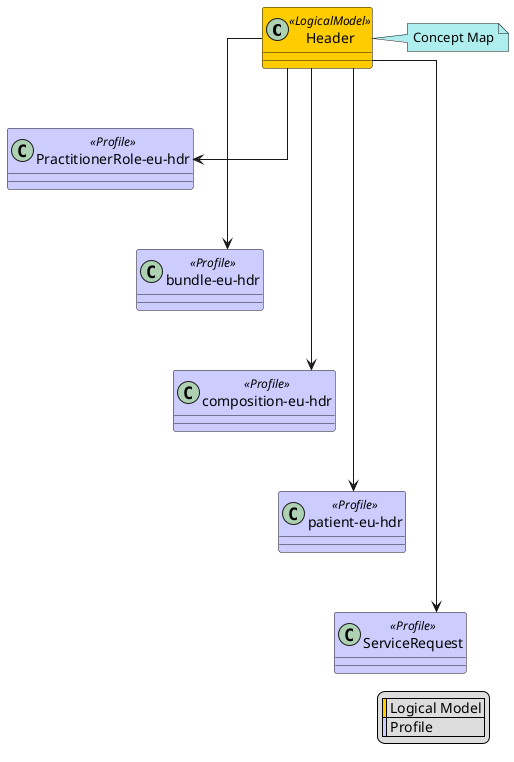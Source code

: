 @startuml
skinparam class {
    BackgroundColor<<LogicalModel>> #FFCC00
    BackgroundColor<<Profile>> #CCCCFF
}
skinparam linetype ortho
legend right
  | <#FFCC00> | Logical Model |
  | <#CCCCFF> | Profile |
endlegend
class "Header" <<LogicalModel>> [[StructureDefinition-Header.html]]
note right #PaleTurquoise [[ConceptMap-hdrHeader2FHIR-eu-hdr.html]]
Concept Map
endnote
class "PractitionerRole-eu-hdr" <<Profile>> [[StructureDefinition-PractitionerRole-eu-hdr.html]]
"Header" --> "PractitionerRole-eu-hdr"
class "bundle-eu-hdr" <<Profile>> [[StructureDefinition-bundle-eu-hdr.html]]
"Header" --> "bundle-eu-hdr"
"PractitionerRole-eu-hdr" -[hidden]-> "bundle-eu-hdr"
class "composition-eu-hdr" <<Profile>> [[StructureDefinition-composition-eu-hdr.html]]
"Header" --> "composition-eu-hdr"
"bundle-eu-hdr" -[hidden]-> "composition-eu-hdr"
class "patient-eu-hdr" <<Profile>> [[StructureDefinition-patient-eu-hdr.html]]
"Header" --> "patient-eu-hdr"
"composition-eu-hdr" -[hidden]-> "patient-eu-hdr"
class "ServiceRequest" <<Profile>> [[http://hl7.org/fhir/StructureDefinition/ServiceRequest]]
"Header" --> "ServiceRequest"
"patient-eu-hdr" -[hidden]-> "ServiceRequest"
@enduml